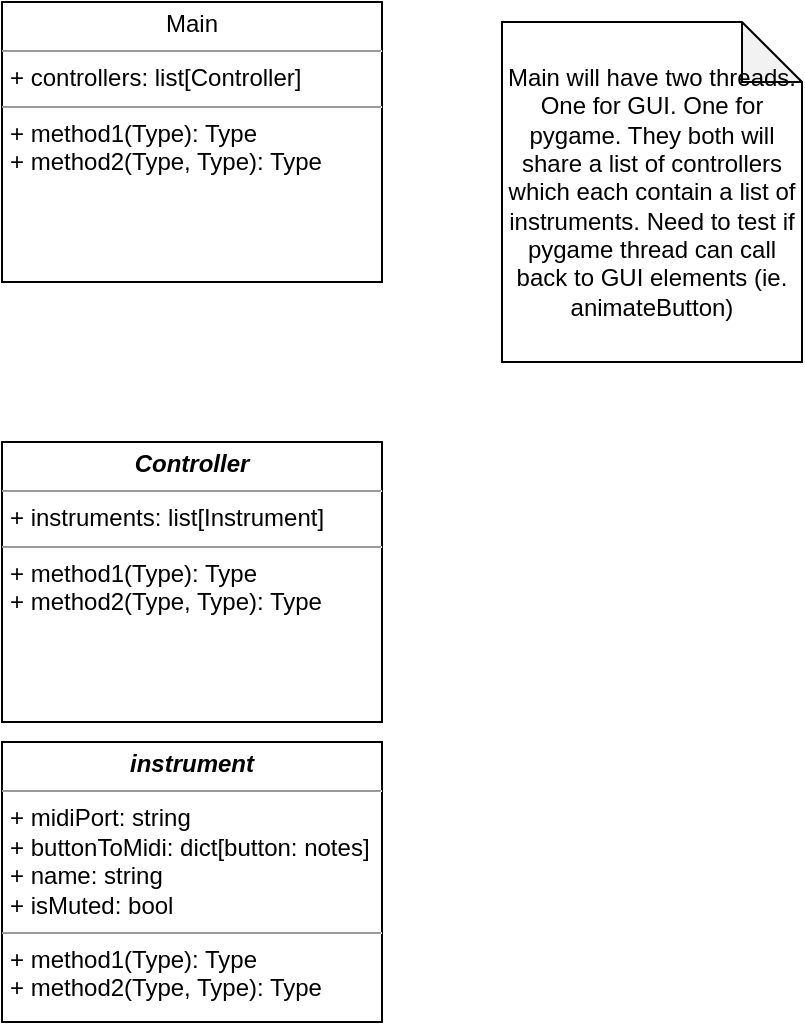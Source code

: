 <mxfile version="14.4.4" type="device"><diagram name="Page-1" id="c4acf3e9-155e-7222-9cf6-157b1a14988f"><mxGraphModel dx="1422" dy="752" grid="1" gridSize="10" guides="1" tooltips="1" connect="1" arrows="1" fold="1" page="1" pageScale="1" pageWidth="850" pageHeight="1100" background="none" math="0" shadow="0"><root><mxCell id="0"/><mxCell id="1" parent="0"/><mxCell id="aABvlrvmkavUo5zPD3e5-1" value="&lt;p style=&quot;margin: 0px ; margin-top: 4px ; text-align: center&quot;&gt;&lt;i&gt;&lt;b&gt;Controller&lt;/b&gt;&lt;/i&gt;&lt;/p&gt;&lt;hr size=&quot;1&quot;&gt;&lt;p style=&quot;margin: 0px ; margin-left: 4px&quot;&gt;+ instruments: list[Instrument]&lt;br&gt;&lt;/p&gt;&lt;hr size=&quot;1&quot;&gt;&lt;p style=&quot;margin: 0px ; margin-left: 4px&quot;&gt;+ method1(Type): Type&lt;br&gt;+ method2(Type, Type): Type&lt;/p&gt;" style="verticalAlign=top;align=left;overflow=fill;fontSize=12;fontFamily=Helvetica;html=1;rounded=0;shadow=0;comic=0;labelBackgroundColor=none;strokeWidth=1" vertex="1" parent="1"><mxGeometry x="330" y="270" width="190" height="140" as="geometry"/></mxCell><mxCell id="aABvlrvmkavUo5zPD3e5-3" value="&lt;p style=&quot;margin: 0px ; margin-top: 4px ; text-align: center&quot;&gt;Main&lt;/p&gt;&lt;hr size=&quot;1&quot;&gt;&lt;p style=&quot;margin: 0px ; margin-left: 4px&quot;&gt;+ controllers: list[Controller]&lt;br&gt;&lt;/p&gt;&lt;hr size=&quot;1&quot;&gt;&lt;p style=&quot;margin: 0px ; margin-left: 4px&quot;&gt;+ method1(Type): Type&lt;br&gt;+ method2(Type, Type): Type&lt;/p&gt;" style="verticalAlign=top;align=left;overflow=fill;fontSize=12;fontFamily=Helvetica;html=1;rounded=0;shadow=0;comic=0;labelBackgroundColor=none;strokeWidth=1" vertex="1" parent="1"><mxGeometry x="330" y="50" width="190" height="140" as="geometry"/></mxCell><mxCell id="aABvlrvmkavUo5zPD3e5-4" value="&lt;div&gt;Main will have two threads. &lt;br&gt;&lt;/div&gt;&lt;div&gt;One for GUI. One for pygame. They both will share a list of controllers which each contain a list of instruments. Need to test if pygame thread can call back to GUI elements (ie. animateButton) &lt;br&gt;&lt;/div&gt;" style="shape=note;whiteSpace=wrap;html=1;backgroundOutline=1;darkOpacity=0.05;direction=east;" vertex="1" parent="1"><mxGeometry x="580" y="60" width="150" height="170" as="geometry"/></mxCell><mxCell id="aABvlrvmkavUo5zPD3e5-5" value="&lt;p style=&quot;margin: 0px ; margin-top: 4px ; text-align: center&quot;&gt;&lt;i&gt;&lt;b&gt;instrument&lt;/b&gt;&lt;/i&gt;&lt;b&gt;&lt;/b&gt;&lt;/p&gt;&lt;hr size=&quot;1&quot;&gt;&lt;p style=&quot;margin: 0px ; margin-left: 4px&quot;&gt;+ midiPort: string&lt;/p&gt;&lt;p style=&quot;margin: 0px ; margin-left: 4px&quot;&gt;+ buttonToMidi: dict[button: notes]&lt;/p&gt;&lt;p style=&quot;margin: 0px ; margin-left: 4px&quot;&gt;+ name: string&lt;/p&gt;&lt;p style=&quot;margin: 0px ; margin-left: 4px&quot;&gt;+ isMuted: bool&lt;br&gt;&lt;/p&gt;&lt;hr size=&quot;1&quot;&gt;&lt;p style=&quot;margin: 0px ; margin-left: 4px&quot;&gt;+ method1(Type): Type&lt;br&gt;+ method2(Type, Type): Type&lt;/p&gt;" style="verticalAlign=top;align=left;overflow=fill;fontSize=12;fontFamily=Helvetica;html=1;rounded=0;shadow=0;comic=0;labelBackgroundColor=none;strokeWidth=1" vertex="1" parent="1"><mxGeometry x="330" y="420" width="190" height="140" as="geometry"/></mxCell></root></mxGraphModel></diagram></mxfile>